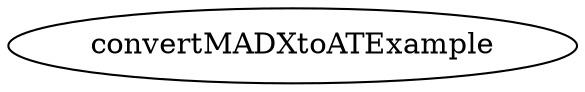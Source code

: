 /* Created by mdot for Matlab */
digraph m2html {

  convertMADXtoATExample [URL="convertMADXtoATExample.html"];
}